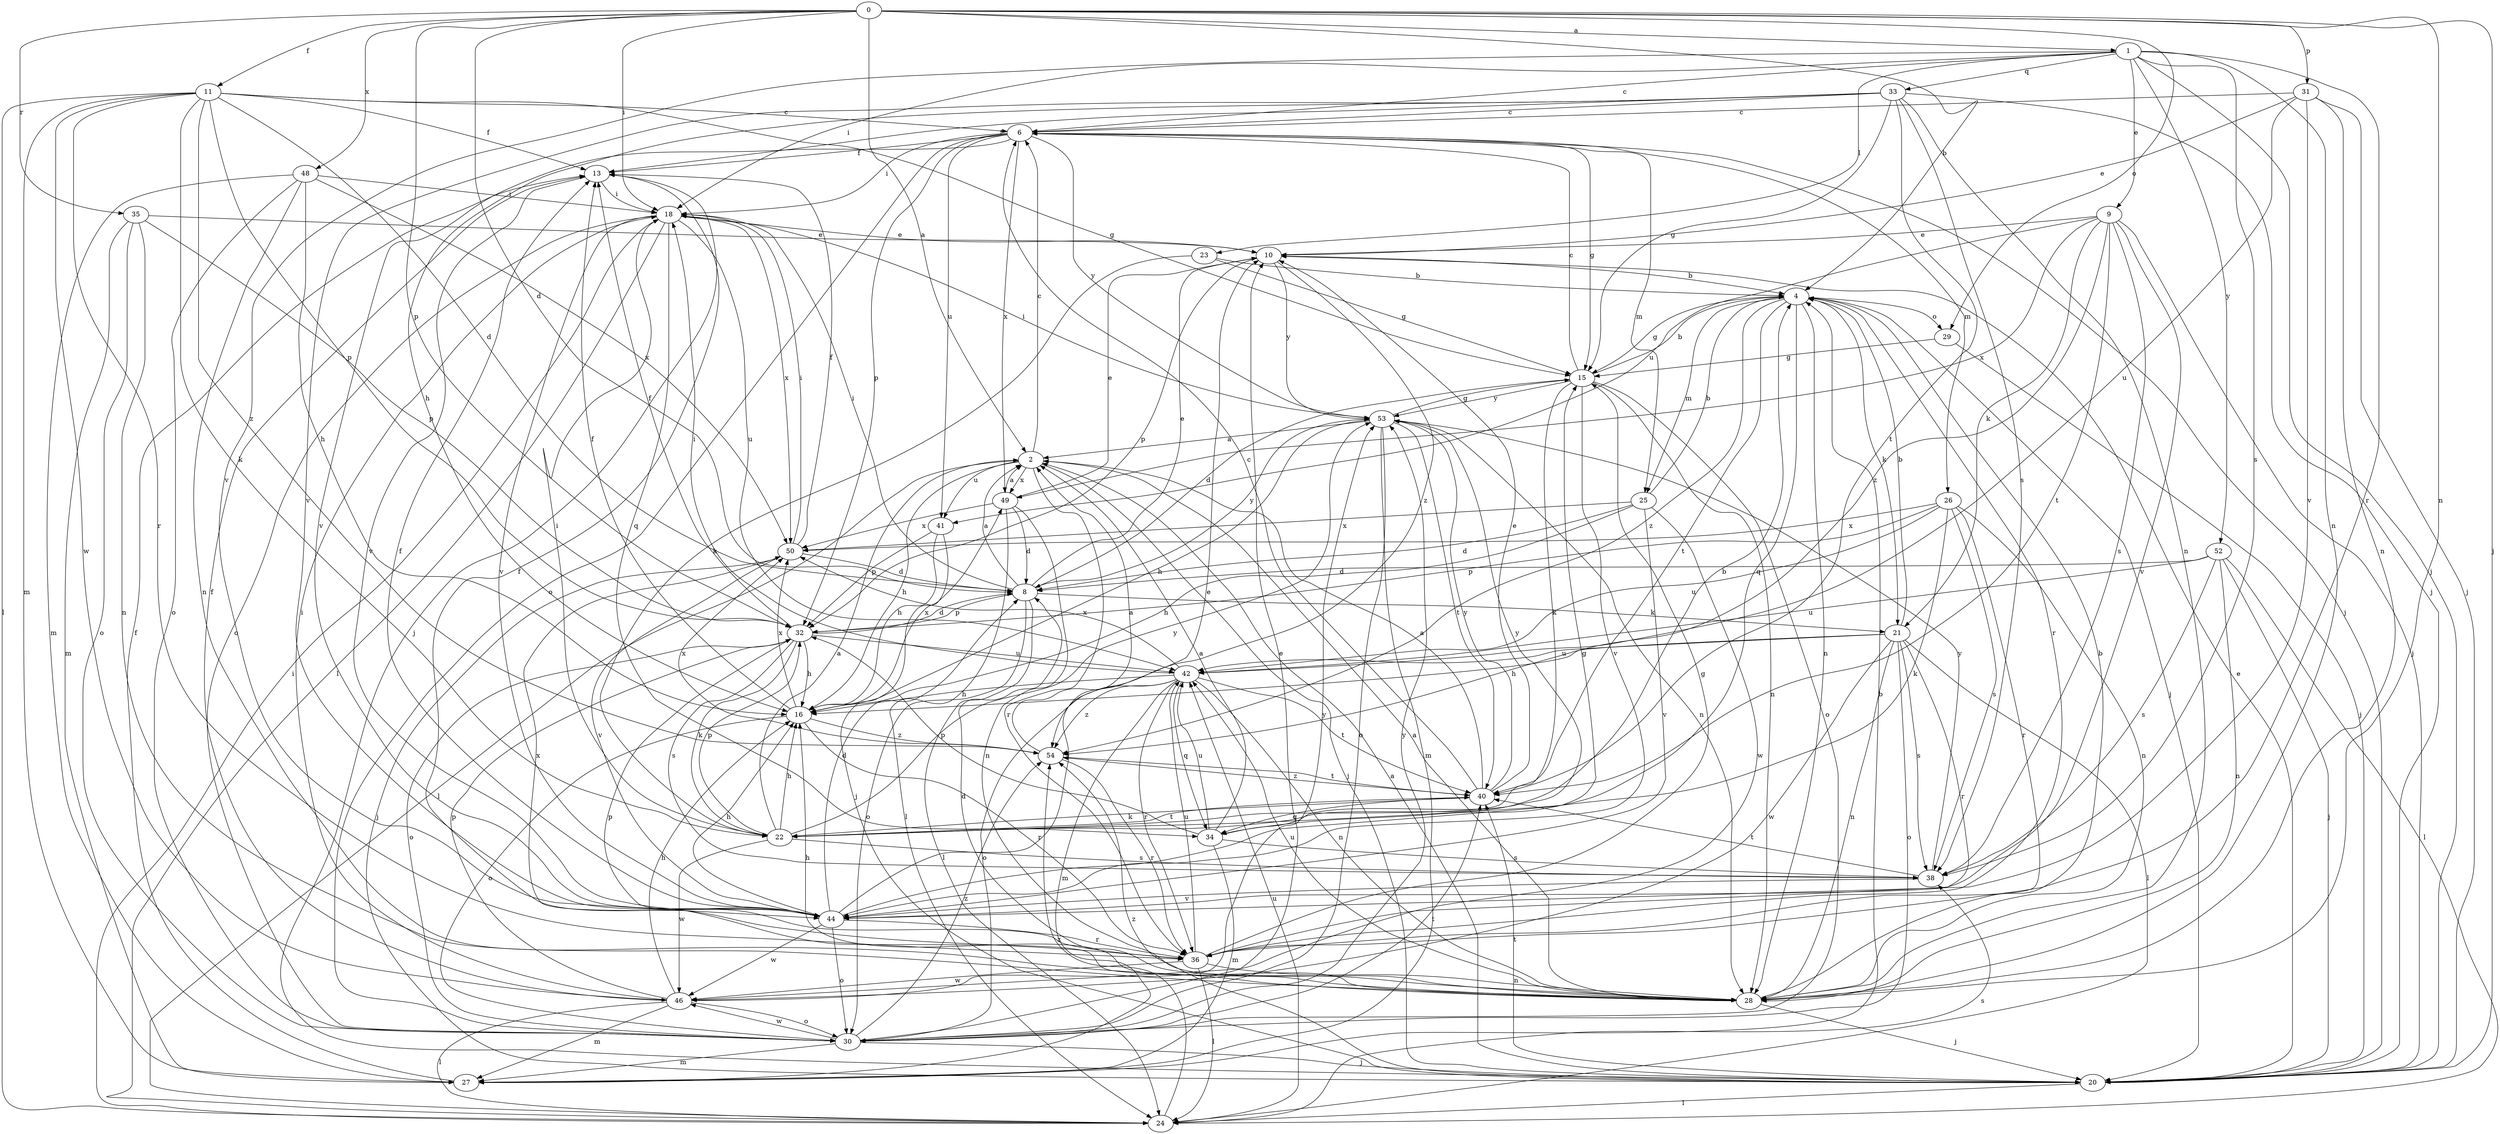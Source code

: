 strict digraph  {
0;
1;
2;
4;
6;
8;
9;
10;
11;
13;
15;
16;
18;
20;
21;
22;
23;
24;
25;
26;
27;
28;
29;
30;
31;
32;
33;
34;
35;
36;
38;
40;
41;
42;
44;
46;
48;
49;
50;
52;
53;
54;
0 -> 1  [label=a];
0 -> 2  [label=a];
0 -> 4  [label=b];
0 -> 8  [label=d];
0 -> 11  [label=f];
0 -> 18  [label=i];
0 -> 20  [label=j];
0 -> 28  [label=n];
0 -> 29  [label=o];
0 -> 31  [label=p];
0 -> 32  [label=p];
0 -> 35  [label=r];
0 -> 48  [label=x];
1 -> 6  [label=c];
1 -> 9  [label=e];
1 -> 18  [label=i];
1 -> 20  [label=j];
1 -> 23  [label=l];
1 -> 28  [label=n];
1 -> 33  [label=q];
1 -> 36  [label=r];
1 -> 38  [label=s];
1 -> 44  [label=v];
1 -> 52  [label=y];
2 -> 6  [label=c];
2 -> 16  [label=h];
2 -> 20  [label=j];
2 -> 24  [label=l];
2 -> 36  [label=r];
2 -> 41  [label=u];
2 -> 49  [label=x];
4 -> 15  [label=g];
4 -> 20  [label=j];
4 -> 21  [label=k];
4 -> 25  [label=m];
4 -> 28  [label=n];
4 -> 29  [label=o];
4 -> 34  [label=q];
4 -> 36  [label=r];
4 -> 40  [label=t];
4 -> 54  [label=z];
6 -> 13  [label=f];
6 -> 15  [label=g];
6 -> 18  [label=i];
6 -> 20  [label=j];
6 -> 25  [label=m];
6 -> 26  [label=m];
6 -> 30  [label=o];
6 -> 32  [label=p];
6 -> 41  [label=u];
6 -> 44  [label=v];
6 -> 49  [label=x];
6 -> 53  [label=y];
8 -> 2  [label=a];
8 -> 10  [label=e];
8 -> 18  [label=i];
8 -> 21  [label=k];
8 -> 24  [label=l];
8 -> 30  [label=o];
8 -> 32  [label=p];
8 -> 53  [label=y];
9 -> 10  [label=e];
9 -> 20  [label=j];
9 -> 21  [label=k];
9 -> 38  [label=s];
9 -> 40  [label=t];
9 -> 41  [label=u];
9 -> 44  [label=v];
9 -> 49  [label=x];
9 -> 54  [label=z];
10 -> 4  [label=b];
10 -> 32  [label=p];
10 -> 53  [label=y];
10 -> 54  [label=z];
11 -> 6  [label=c];
11 -> 8  [label=d];
11 -> 13  [label=f];
11 -> 15  [label=g];
11 -> 22  [label=k];
11 -> 24  [label=l];
11 -> 27  [label=m];
11 -> 32  [label=p];
11 -> 36  [label=r];
11 -> 46  [label=w];
11 -> 54  [label=z];
13 -> 18  [label=i];
13 -> 20  [label=j];
13 -> 44  [label=v];
15 -> 4  [label=b];
15 -> 6  [label=c];
15 -> 8  [label=d];
15 -> 22  [label=k];
15 -> 28  [label=n];
15 -> 30  [label=o];
15 -> 44  [label=v];
15 -> 53  [label=y];
16 -> 13  [label=f];
16 -> 30  [label=o];
16 -> 36  [label=r];
16 -> 49  [label=x];
16 -> 50  [label=x];
16 -> 54  [label=z];
18 -> 10  [label=e];
18 -> 24  [label=l];
18 -> 30  [label=o];
18 -> 34  [label=q];
18 -> 42  [label=u];
18 -> 44  [label=v];
18 -> 50  [label=x];
20 -> 2  [label=a];
20 -> 10  [label=e];
20 -> 24  [label=l];
20 -> 40  [label=t];
20 -> 54  [label=z];
21 -> 4  [label=b];
21 -> 16  [label=h];
21 -> 24  [label=l];
21 -> 28  [label=n];
21 -> 30  [label=o];
21 -> 36  [label=r];
21 -> 38  [label=s];
21 -> 42  [label=u];
21 -> 46  [label=w];
22 -> 2  [label=a];
22 -> 4  [label=b];
22 -> 16  [label=h];
22 -> 18  [label=i];
22 -> 32  [label=p];
22 -> 38  [label=s];
22 -> 40  [label=t];
22 -> 46  [label=w];
22 -> 53  [label=y];
23 -> 4  [label=b];
23 -> 15  [label=g];
23 -> 22  [label=k];
24 -> 18  [label=i];
24 -> 38  [label=s];
24 -> 42  [label=u];
24 -> 54  [label=z];
25 -> 4  [label=b];
25 -> 8  [label=d];
25 -> 16  [label=h];
25 -> 44  [label=v];
25 -> 46  [label=w];
25 -> 50  [label=x];
26 -> 22  [label=k];
26 -> 28  [label=n];
26 -> 32  [label=p];
26 -> 36  [label=r];
26 -> 38  [label=s];
26 -> 42  [label=u];
26 -> 50  [label=x];
27 -> 4  [label=b];
27 -> 13  [label=f];
28 -> 2  [label=a];
28 -> 4  [label=b];
28 -> 8  [label=d];
28 -> 16  [label=h];
28 -> 20  [label=j];
28 -> 32  [label=p];
28 -> 42  [label=u];
29 -> 15  [label=g];
29 -> 20  [label=j];
30 -> 10  [label=e];
30 -> 20  [label=j];
30 -> 27  [label=m];
30 -> 40  [label=t];
30 -> 46  [label=w];
30 -> 53  [label=y];
30 -> 54  [label=z];
31 -> 6  [label=c];
31 -> 10  [label=e];
31 -> 20  [label=j];
31 -> 28  [label=n];
31 -> 42  [label=u];
31 -> 44  [label=v];
32 -> 8  [label=d];
32 -> 13  [label=f];
32 -> 16  [label=h];
32 -> 22  [label=k];
32 -> 30  [label=o];
32 -> 38  [label=s];
32 -> 42  [label=u];
33 -> 6  [label=c];
33 -> 13  [label=f];
33 -> 15  [label=g];
33 -> 16  [label=h];
33 -> 20  [label=j];
33 -> 28  [label=n];
33 -> 38  [label=s];
33 -> 40  [label=t];
33 -> 44  [label=v];
34 -> 2  [label=a];
34 -> 27  [label=m];
34 -> 32  [label=p];
34 -> 38  [label=s];
34 -> 42  [label=u];
34 -> 53  [label=y];
35 -> 10  [label=e];
35 -> 27  [label=m];
35 -> 28  [label=n];
35 -> 30  [label=o];
35 -> 32  [label=p];
36 -> 13  [label=f];
36 -> 15  [label=g];
36 -> 24  [label=l];
36 -> 28  [label=n];
36 -> 42  [label=u];
36 -> 46  [label=w];
36 -> 50  [label=x];
38 -> 40  [label=t];
38 -> 44  [label=v];
38 -> 53  [label=y];
40 -> 2  [label=a];
40 -> 6  [label=c];
40 -> 10  [label=e];
40 -> 22  [label=k];
40 -> 34  [label=q];
40 -> 53  [label=y];
40 -> 54  [label=z];
41 -> 16  [label=h];
41 -> 20  [label=j];
41 -> 32  [label=p];
42 -> 16  [label=h];
42 -> 18  [label=i];
42 -> 27  [label=m];
42 -> 28  [label=n];
42 -> 30  [label=o];
42 -> 34  [label=q];
42 -> 36  [label=r];
42 -> 40  [label=t];
42 -> 50  [label=x];
42 -> 54  [label=z];
44 -> 8  [label=d];
44 -> 10  [label=e];
44 -> 13  [label=f];
44 -> 15  [label=g];
44 -> 16  [label=h];
44 -> 30  [label=o];
44 -> 36  [label=r];
44 -> 46  [label=w];
46 -> 13  [label=f];
46 -> 16  [label=h];
46 -> 18  [label=i];
46 -> 24  [label=l];
46 -> 27  [label=m];
46 -> 30  [label=o];
46 -> 32  [label=p];
46 -> 53  [label=y];
48 -> 16  [label=h];
48 -> 18  [label=i];
48 -> 27  [label=m];
48 -> 28  [label=n];
48 -> 30  [label=o];
48 -> 50  [label=x];
49 -> 2  [label=a];
49 -> 8  [label=d];
49 -> 10  [label=e];
49 -> 24  [label=l];
49 -> 28  [label=n];
49 -> 50  [label=x];
50 -> 8  [label=d];
50 -> 13  [label=f];
50 -> 18  [label=i];
50 -> 20  [label=j];
50 -> 44  [label=v];
52 -> 8  [label=d];
52 -> 20  [label=j];
52 -> 24  [label=l];
52 -> 28  [label=n];
52 -> 38  [label=s];
52 -> 42  [label=u];
53 -> 2  [label=a];
53 -> 15  [label=g];
53 -> 16  [label=h];
53 -> 18  [label=i];
53 -> 27  [label=m];
53 -> 28  [label=n];
53 -> 30  [label=o];
53 -> 40  [label=t];
54 -> 2  [label=a];
54 -> 36  [label=r];
54 -> 40  [label=t];
54 -> 50  [label=x];
}
